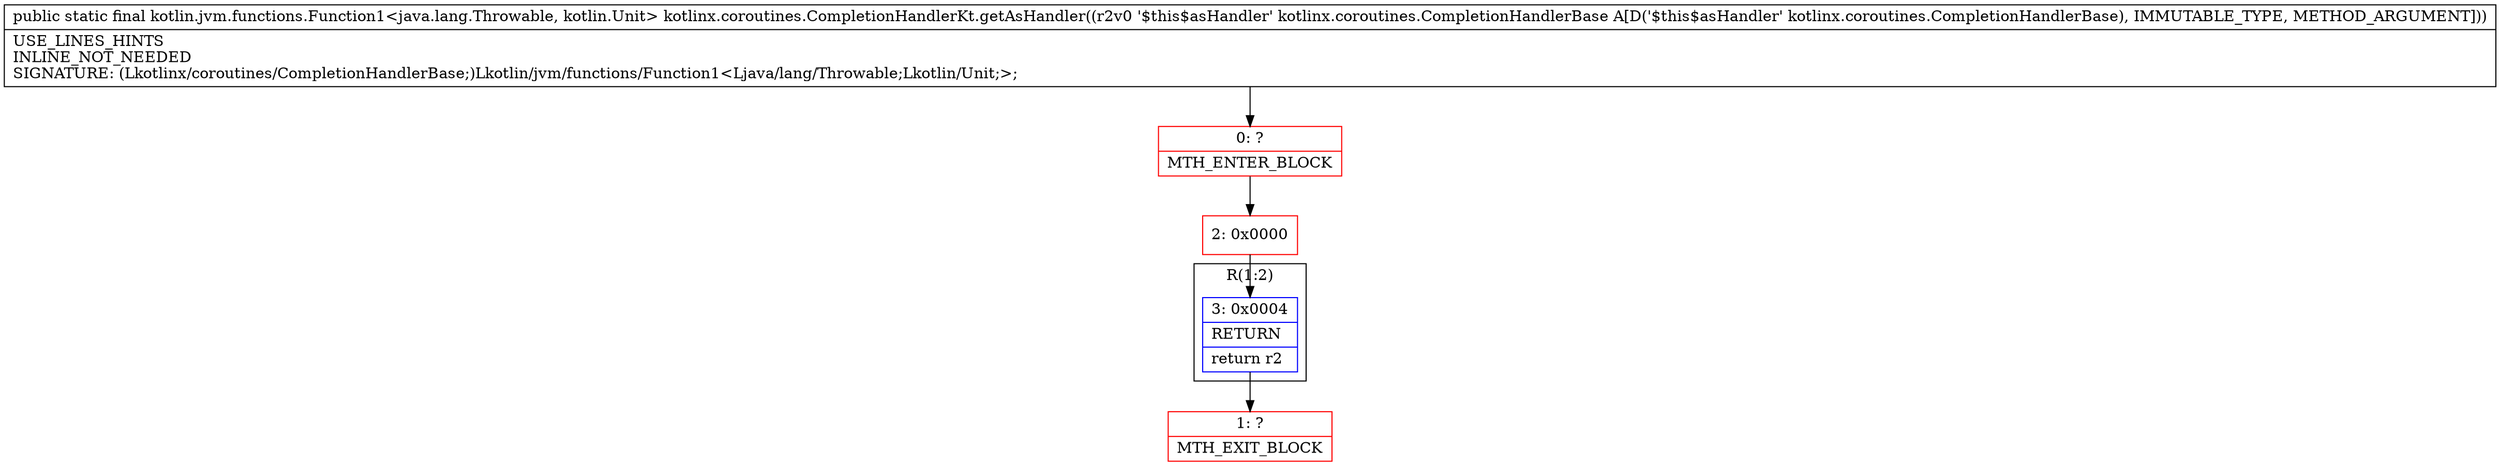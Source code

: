 digraph "CFG forkotlinx.coroutines.CompletionHandlerKt.getAsHandler(Lkotlinx\/coroutines\/CompletionHandlerBase;)Lkotlin\/jvm\/functions\/Function1;" {
subgraph cluster_Region_887910342 {
label = "R(1:2)";
node [shape=record,color=blue];
Node_3 [shape=record,label="{3\:\ 0x0004|RETURN\l|return r2\l}"];
}
Node_0 [shape=record,color=red,label="{0\:\ ?|MTH_ENTER_BLOCK\l}"];
Node_2 [shape=record,color=red,label="{2\:\ 0x0000}"];
Node_1 [shape=record,color=red,label="{1\:\ ?|MTH_EXIT_BLOCK\l}"];
MethodNode[shape=record,label="{public static final kotlin.jvm.functions.Function1\<java.lang.Throwable, kotlin.Unit\> kotlinx.coroutines.CompletionHandlerKt.getAsHandler((r2v0 '$this$asHandler' kotlinx.coroutines.CompletionHandlerBase A[D('$this$asHandler' kotlinx.coroutines.CompletionHandlerBase), IMMUTABLE_TYPE, METHOD_ARGUMENT]))  | USE_LINES_HINTS\lINLINE_NOT_NEEDED\lSIGNATURE: (Lkotlinx\/coroutines\/CompletionHandlerBase;)Lkotlin\/jvm\/functions\/Function1\<Ljava\/lang\/Throwable;Lkotlin\/Unit;\>;\l}"];
MethodNode -> Node_0;Node_3 -> Node_1;
Node_0 -> Node_2;
Node_2 -> Node_3;
}

